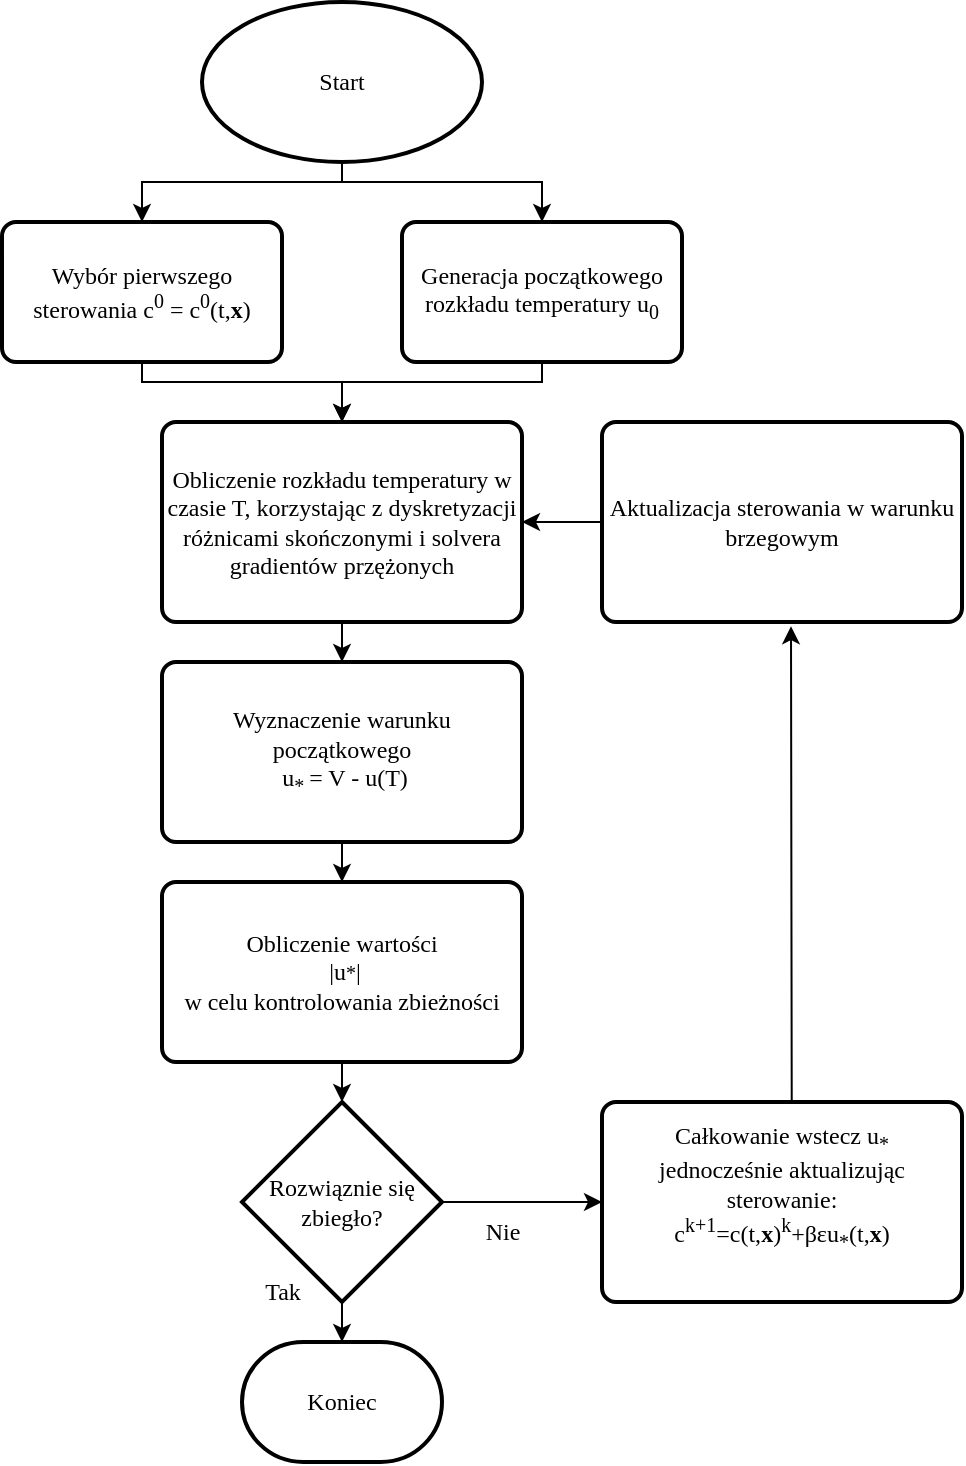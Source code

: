<mxfile version="20.8.10" type="device"><diagram name="Page-1" id="M6eEt_UCE004mUQmhC1M"><mxGraphModel dx="915" dy="683" grid="1" gridSize="10" guides="1" tooltips="1" connect="1" arrows="1" fold="1" page="1" pageScale="1" pageWidth="10000" pageHeight="10000" math="0" shadow="0"><root><mxCell id="0"/><mxCell id="1" parent="0"/><mxCell id="nRRkuwJr9TSyS1ilDd84-6" style="edgeStyle=orthogonalEdgeStyle;rounded=0;orthogonalLoop=1;jettySize=auto;html=1;fontFamily=Computer Modern;entryX=0.5;entryY=0;entryDx=0;entryDy=0;" edge="1" parent="1" source="nRRkuwJr9TSyS1ilDd84-2" target="nRRkuwJr9TSyS1ilDd84-5"><mxGeometry relative="1" as="geometry"><Array as="points"><mxPoint x="670" y="430"/><mxPoint x="570" y="430"/></Array></mxGeometry></mxCell><mxCell id="nRRkuwJr9TSyS1ilDd84-7" style="edgeStyle=orthogonalEdgeStyle;rounded=0;orthogonalLoop=1;jettySize=auto;html=1;fontFamily=Computer Modern;entryX=0.5;entryY=0;entryDx=0;entryDy=0;" edge="1" parent="1" source="nRRkuwJr9TSyS1ilDd84-2" target="nRRkuwJr9TSyS1ilDd84-4"><mxGeometry relative="1" as="geometry"><Array as="points"><mxPoint x="670" y="430"/><mxPoint x="770" y="430"/></Array></mxGeometry></mxCell><mxCell id="nRRkuwJr9TSyS1ilDd84-2" value="Start" style="strokeWidth=2;html=1;shape=mxgraph.flowchart.start_1;whiteSpace=wrap;fontFamily=Computer Modern;" vertex="1" parent="1"><mxGeometry x="600" y="340" width="140" height="80" as="geometry"/></mxCell><mxCell id="nRRkuwJr9TSyS1ilDd84-9" style="edgeStyle=orthogonalEdgeStyle;rounded=0;orthogonalLoop=1;jettySize=auto;html=1;fontFamily=Computer Modern;" edge="1" parent="1" source="nRRkuwJr9TSyS1ilDd84-4" target="nRRkuwJr9TSyS1ilDd84-8"><mxGeometry relative="1" as="geometry"><Array as="points"><mxPoint x="770" y="530"/><mxPoint x="670" y="530"/></Array></mxGeometry></mxCell><mxCell id="nRRkuwJr9TSyS1ilDd84-4" value="Generacja początkowego rozkładu temperatury u&lt;sub&gt;0&lt;/sub&gt;" style="rounded=1;whiteSpace=wrap;html=1;absoluteArcSize=1;arcSize=14;strokeWidth=2;fontFamily=Computer Modern;" vertex="1" parent="1"><mxGeometry x="700" y="450" width="140" height="70" as="geometry"/></mxCell><mxCell id="nRRkuwJr9TSyS1ilDd84-10" style="edgeStyle=orthogonalEdgeStyle;rounded=0;orthogonalLoop=1;jettySize=auto;html=1;fontFamily=Computer Modern;" edge="1" parent="1" source="nRRkuwJr9TSyS1ilDd84-5" target="nRRkuwJr9TSyS1ilDd84-8"><mxGeometry relative="1" as="geometry"><Array as="points"><mxPoint x="570" y="530"/><mxPoint x="670" y="530"/></Array></mxGeometry></mxCell><mxCell id="nRRkuwJr9TSyS1ilDd84-5" value="Wybór pierwszego sterowania c&lt;sup&gt;0&lt;/sup&gt; = c&lt;sup&gt;0&lt;/sup&gt;(t,&lt;b&gt;x&lt;/b&gt;)" style="rounded=1;whiteSpace=wrap;html=1;absoluteArcSize=1;arcSize=14;strokeWidth=2;fontFamily=Computer Modern;" vertex="1" parent="1"><mxGeometry x="500" y="450" width="140" height="70" as="geometry"/></mxCell><mxCell id="nRRkuwJr9TSyS1ilDd84-15" style="edgeStyle=orthogonalEdgeStyle;rounded=0;orthogonalLoop=1;jettySize=auto;html=1;entryX=0.5;entryY=0;entryDx=0;entryDy=0;fontFamily=Computer Modern;" edge="1" parent="1" source="nRRkuwJr9TSyS1ilDd84-8" target="nRRkuwJr9TSyS1ilDd84-11"><mxGeometry relative="1" as="geometry"/></mxCell><mxCell id="nRRkuwJr9TSyS1ilDd84-8" value="Obliczenie rozkładu temperatury w czasie T, korzystając z dyskretyzacji różnicami skończonymi i solvera gradientów przężonych" style="rounded=1;whiteSpace=wrap;html=1;absoluteArcSize=1;arcSize=14;strokeWidth=2;fontFamily=Computer Modern;" vertex="1" parent="1"><mxGeometry x="580" y="550" width="180" height="100" as="geometry"/></mxCell><mxCell id="nRRkuwJr9TSyS1ilDd84-16" style="edgeStyle=orthogonalEdgeStyle;rounded=0;orthogonalLoop=1;jettySize=auto;html=1;fontFamily=Computer Modern;" edge="1" parent="1" source="nRRkuwJr9TSyS1ilDd84-11" target="nRRkuwJr9TSyS1ilDd84-14"><mxGeometry relative="1" as="geometry"/></mxCell><mxCell id="nRRkuwJr9TSyS1ilDd84-11" value="Wyznaczenie warunku początkowego&lt;br&gt;&amp;nbsp;u&lt;sub style=&quot;border-color: var(--border-color);&quot;&gt;*&amp;nbsp;&lt;/sub&gt;= V - u(T)" style="rounded=1;whiteSpace=wrap;html=1;absoluteArcSize=1;arcSize=14;strokeWidth=2;fontFamily=Computer Modern;" vertex="1" parent="1"><mxGeometry x="580" y="670" width="180" height="90" as="geometry"/></mxCell><mxCell id="nRRkuwJr9TSyS1ilDd84-19" style="edgeStyle=orthogonalEdgeStyle;rounded=0;orthogonalLoop=1;jettySize=auto;html=1;entryX=0.5;entryY=0;entryDx=0;entryDy=0;entryPerimeter=0;fontFamily=Computer Modern;" edge="1" parent="1" source="nRRkuwJr9TSyS1ilDd84-14" target="nRRkuwJr9TSyS1ilDd84-18"><mxGeometry relative="1" as="geometry"/></mxCell><mxCell id="nRRkuwJr9TSyS1ilDd84-14" value="&lt;div style=&quot;&quot;&gt;Obliczenie wartości&lt;/div&gt;&lt;span style=&quot;border-color: var(--border-color); text-align: justify; background-color: initial;&quot;&gt;&amp;nbsp;|u&lt;span style=&quot;font-size: 10px;&quot;&gt;*&lt;/span&gt;&lt;span style=&quot;background-color: initial; text-align: center;&quot;&gt;|&lt;br&gt;w celu kontrolowania zbieżności&lt;/span&gt;&lt;span style=&quot;font-size: 10px;&quot;&gt;&lt;br&gt;&lt;/span&gt;&lt;/span&gt;" style="rounded=1;whiteSpace=wrap;html=1;absoluteArcSize=1;arcSize=14;strokeWidth=2;fontFamily=Computer Modern;align=center;" vertex="1" parent="1"><mxGeometry x="580" y="780" width="180" height="90" as="geometry"/></mxCell><mxCell id="nRRkuwJr9TSyS1ilDd84-28" style="edgeStyle=orthogonalEdgeStyle;rounded=0;orthogonalLoop=1;jettySize=auto;html=1;fontFamily=Computer Modern;entryX=0.525;entryY=1.021;entryDx=0;entryDy=0;entryPerimeter=0;exitX=0.5;exitY=0;exitDx=0;exitDy=0;" edge="1" parent="1" source="nRRkuwJr9TSyS1ilDd84-17" target="nRRkuwJr9TSyS1ilDd84-29"><mxGeometry relative="1" as="geometry"><mxPoint x="850" y="660" as="targetPoint"/><Array as="points"><mxPoint x="895" y="980"/><mxPoint x="895" y="670"/></Array></mxGeometry></mxCell><mxCell id="nRRkuwJr9TSyS1ilDd84-17" value="Całkowanie wstecz u&lt;sub style=&quot;border-color: var(--border-color);&quot;&gt;*&lt;/sub&gt;&lt;br&gt;jednocześnie aktualizując sterowanie:&lt;br&gt;c&lt;sup style=&quot;border-color: var(--border-color);&quot;&gt;k+1&lt;/sup&gt;=c(t,&lt;b style=&quot;border-color: var(--border-color);&quot;&gt;x&lt;/b&gt;)&lt;sup style=&quot;border-color: var(--border-color);&quot;&gt;k&lt;/sup&gt;+βɛu&lt;sub style=&quot;border-color: var(--border-color);&quot;&gt;*&lt;/sub&gt;(t,&lt;b&gt;x&lt;/b&gt;)&lt;br&gt;&amp;nbsp;" style="rounded=1;whiteSpace=wrap;html=1;absoluteArcSize=1;arcSize=14;strokeWidth=2;fontFamily=Computer Modern;" vertex="1" parent="1"><mxGeometry x="800" y="890" width="180" height="100" as="geometry"/></mxCell><mxCell id="nRRkuwJr9TSyS1ilDd84-23" value="" style="edgeStyle=orthogonalEdgeStyle;rounded=0;orthogonalLoop=1;jettySize=auto;html=1;fontFamily=Computer Modern;" edge="1" parent="1" source="nRRkuwJr9TSyS1ilDd84-18" target="nRRkuwJr9TSyS1ilDd84-17"><mxGeometry relative="1" as="geometry"/></mxCell><mxCell id="nRRkuwJr9TSyS1ilDd84-27" value="" style="edgeStyle=orthogonalEdgeStyle;rounded=0;orthogonalLoop=1;jettySize=auto;html=1;fontFamily=Computer Modern;" edge="1" parent="1" source="nRRkuwJr9TSyS1ilDd84-18" target="nRRkuwJr9TSyS1ilDd84-25"><mxGeometry relative="1" as="geometry"/></mxCell><mxCell id="nRRkuwJr9TSyS1ilDd84-18" value="Rozwiąznie się zbiegło?" style="strokeWidth=2;html=1;shape=mxgraph.flowchart.decision;whiteSpace=wrap;fontFamily=Computer Modern;" vertex="1" parent="1"><mxGeometry x="620" y="890" width="100" height="100" as="geometry"/></mxCell><mxCell id="nRRkuwJr9TSyS1ilDd84-21" value="Nie" style="text;html=1;align=center;verticalAlign=middle;resizable=0;points=[];autosize=1;strokeColor=none;fillColor=none;fontFamily=Computer Modern;" vertex="1" parent="1"><mxGeometry x="730" y="940" width="40" height="30" as="geometry"/></mxCell><mxCell id="nRRkuwJr9TSyS1ilDd84-25" value="Koniec" style="strokeWidth=2;html=1;shape=mxgraph.flowchart.terminator;whiteSpace=wrap;fontFamily=Computer Modern;" vertex="1" parent="1"><mxGeometry x="620" y="1010" width="100" height="60" as="geometry"/></mxCell><mxCell id="nRRkuwJr9TSyS1ilDd84-26" value="Tak" style="text;html=1;align=center;verticalAlign=middle;resizable=0;points=[];autosize=1;strokeColor=none;fillColor=none;fontFamily=Computer Modern;" vertex="1" parent="1"><mxGeometry x="620" y="970" width="40" height="30" as="geometry"/></mxCell><mxCell id="nRRkuwJr9TSyS1ilDd84-30" value="" style="edgeStyle=orthogonalEdgeStyle;rounded=0;orthogonalLoop=1;jettySize=auto;html=1;fontFamily=Computer Modern;" edge="1" parent="1" source="nRRkuwJr9TSyS1ilDd84-29" target="nRRkuwJr9TSyS1ilDd84-8"><mxGeometry relative="1" as="geometry"/></mxCell><mxCell id="nRRkuwJr9TSyS1ilDd84-29" value="Aktualizacja sterowania w warunku brzegowym" style="rounded=1;whiteSpace=wrap;html=1;absoluteArcSize=1;arcSize=14;strokeWidth=2;fontFamily=Computer Modern;" vertex="1" parent="1"><mxGeometry x="800" y="550" width="180" height="100" as="geometry"/></mxCell></root></mxGraphModel></diagram></mxfile>